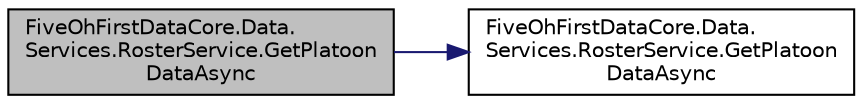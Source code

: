 digraph "FiveOhFirstDataCore.Data.Services.RosterService.GetPlatoonDataAsync"
{
 // LATEX_PDF_SIZE
  edge [fontname="Helvetica",fontsize="10",labelfontname="Helvetica",labelfontsize="10"];
  node [fontname="Helvetica",fontsize="10",shape=record];
  rankdir="LR";
  Node1 [label="FiveOhFirstDataCore.Data.\lServices.RosterService.GetPlatoon\lDataAsync",height=0.2,width=0.4,color="black", fillcolor="grey75", style="filled", fontcolor="black",tooltip="Get all the troopers in a platoon."];
  Node1 -> Node2 [color="midnightblue",fontsize="10",style="solid",fontname="Helvetica"];
  Node2 [label="FiveOhFirstDataCore.Data.\lServices.RosterService.GetPlatoon\lDataAsync",height=0.2,width=0.4,color="black", fillcolor="white", style="filled",URL="$class_five_oh_first_data_core_1_1_data_1_1_services_1_1_roster_service.html#aed09b22463a99f999b3c7615ab9cb93a",tooltip="Get all the troopers in a platoon."];
}

